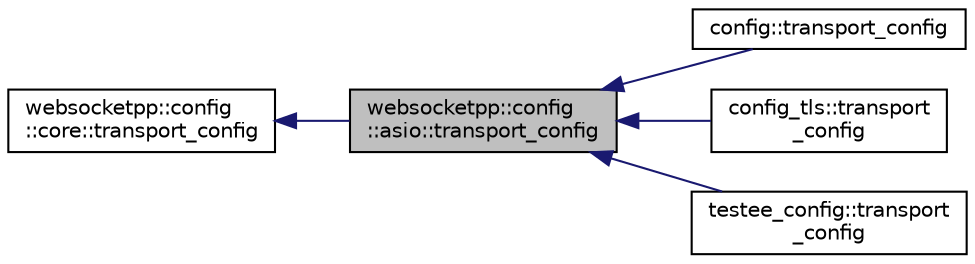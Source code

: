 digraph "websocketpp::config::asio::transport_config"
{
  edge [fontname="Helvetica",fontsize="10",labelfontname="Helvetica",labelfontsize="10"];
  node [fontname="Helvetica",fontsize="10",shape=record];
  rankdir="LR";
  Node0 [label="websocketpp::config\l::asio::transport_config",height=0.2,width=0.4,color="black", fillcolor="grey75", style="filled", fontcolor="black"];
  Node1 -> Node0 [dir="back",color="midnightblue",fontsize="10",style="solid"];
  Node1 [label="websocketpp::config\l::core::transport_config",height=0.2,width=0.4,color="black", fillcolor="white", style="filled",URL="$structwebsocketpp_1_1config_1_1core_1_1transport__config.html"];
  Node0 -> Node2 [dir="back",color="midnightblue",fontsize="10",style="solid"];
  Node2 [label="config::transport_config",height=0.2,width=0.4,color="black", fillcolor="white", style="filled",URL="$structconfig_1_1transport__config.html"];
  Node0 -> Node3 [dir="back",color="midnightblue",fontsize="10",style="solid"];
  Node3 [label="config_tls::transport\l_config",height=0.2,width=0.4,color="black", fillcolor="white", style="filled",URL="$structconfig__tls_1_1transport__config.html"];
  Node0 -> Node4 [dir="back",color="midnightblue",fontsize="10",style="solid"];
  Node4 [label="testee_config::transport\l_config",height=0.2,width=0.4,color="black", fillcolor="white", style="filled",URL="$structtestee__config_1_1transport__config.html"];
}
